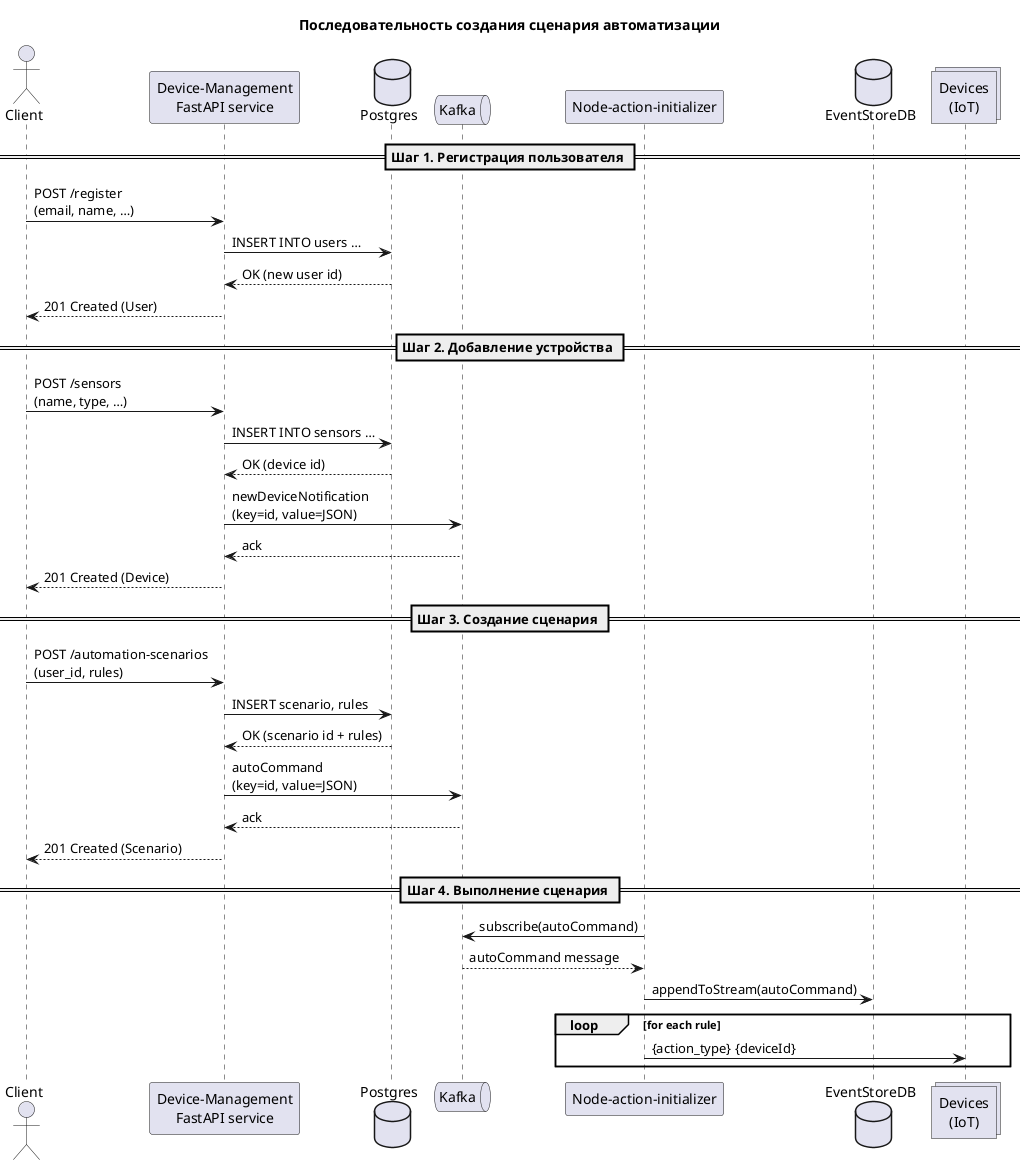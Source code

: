 @startuml
title Последовательность создания сценария автоматизации

actor Client
participant "Device-Management\nFastAPI service" as DM
database  Postgres
queue     Kafka
participant "Node-action-initializer" as NAI
database  EventStoreDB
collections "Devices\n(IoT)" as IoT

'------------------------------------------------------------------
== Шаг 1. Регистрация пользователя ==
Client  -> DM          : POST /register\n(email, name, …)
DM      -> Postgres    : INSERT INTO users …
Postgres--> DM         : OK (new user id)
DM      --> Client     : 201 Created (User)

'------------------------------------------------------------------
== Шаг 2. Добавление устройства ==
Client  -> DM          : POST /sensors\n(name, type, …)
DM      -> Postgres    : INSERT INTO sensors …
Postgres--> DM         : OK (device id)
DM      -> Kafka       : newDeviceNotification\n(key=id, value=JSON)
Kafka   --> DM         : ack
DM      --> Client     : 201 Created (Device)

'------------------------------------------------------------------
== Шаг 3. Создание сценария ==
Client  -> DM          : POST /automation-scenarios\n(user_id, rules)
DM      -> Postgres    : INSERT scenario, rules
Postgres--> DM         : OK (scenario id + rules)
DM      -> Kafka       : autoCommand\n(key=id, value=JSON)
Kafka   --> DM         : ack
DM      --> Client     : 201 Created (Scenario)

'------------------------------------------------------------------
== Шаг 4. Выполнение сценария ==
NAI     -> Kafka       : subscribe(autoCommand)
Kafka   --> NAI        : autoCommand message
NAI     -> EventStoreDB: appendToStream(autoCommand)
loop for each rule
    NAI -> IoT        : {action_type} {deviceId}
end

@enduml

